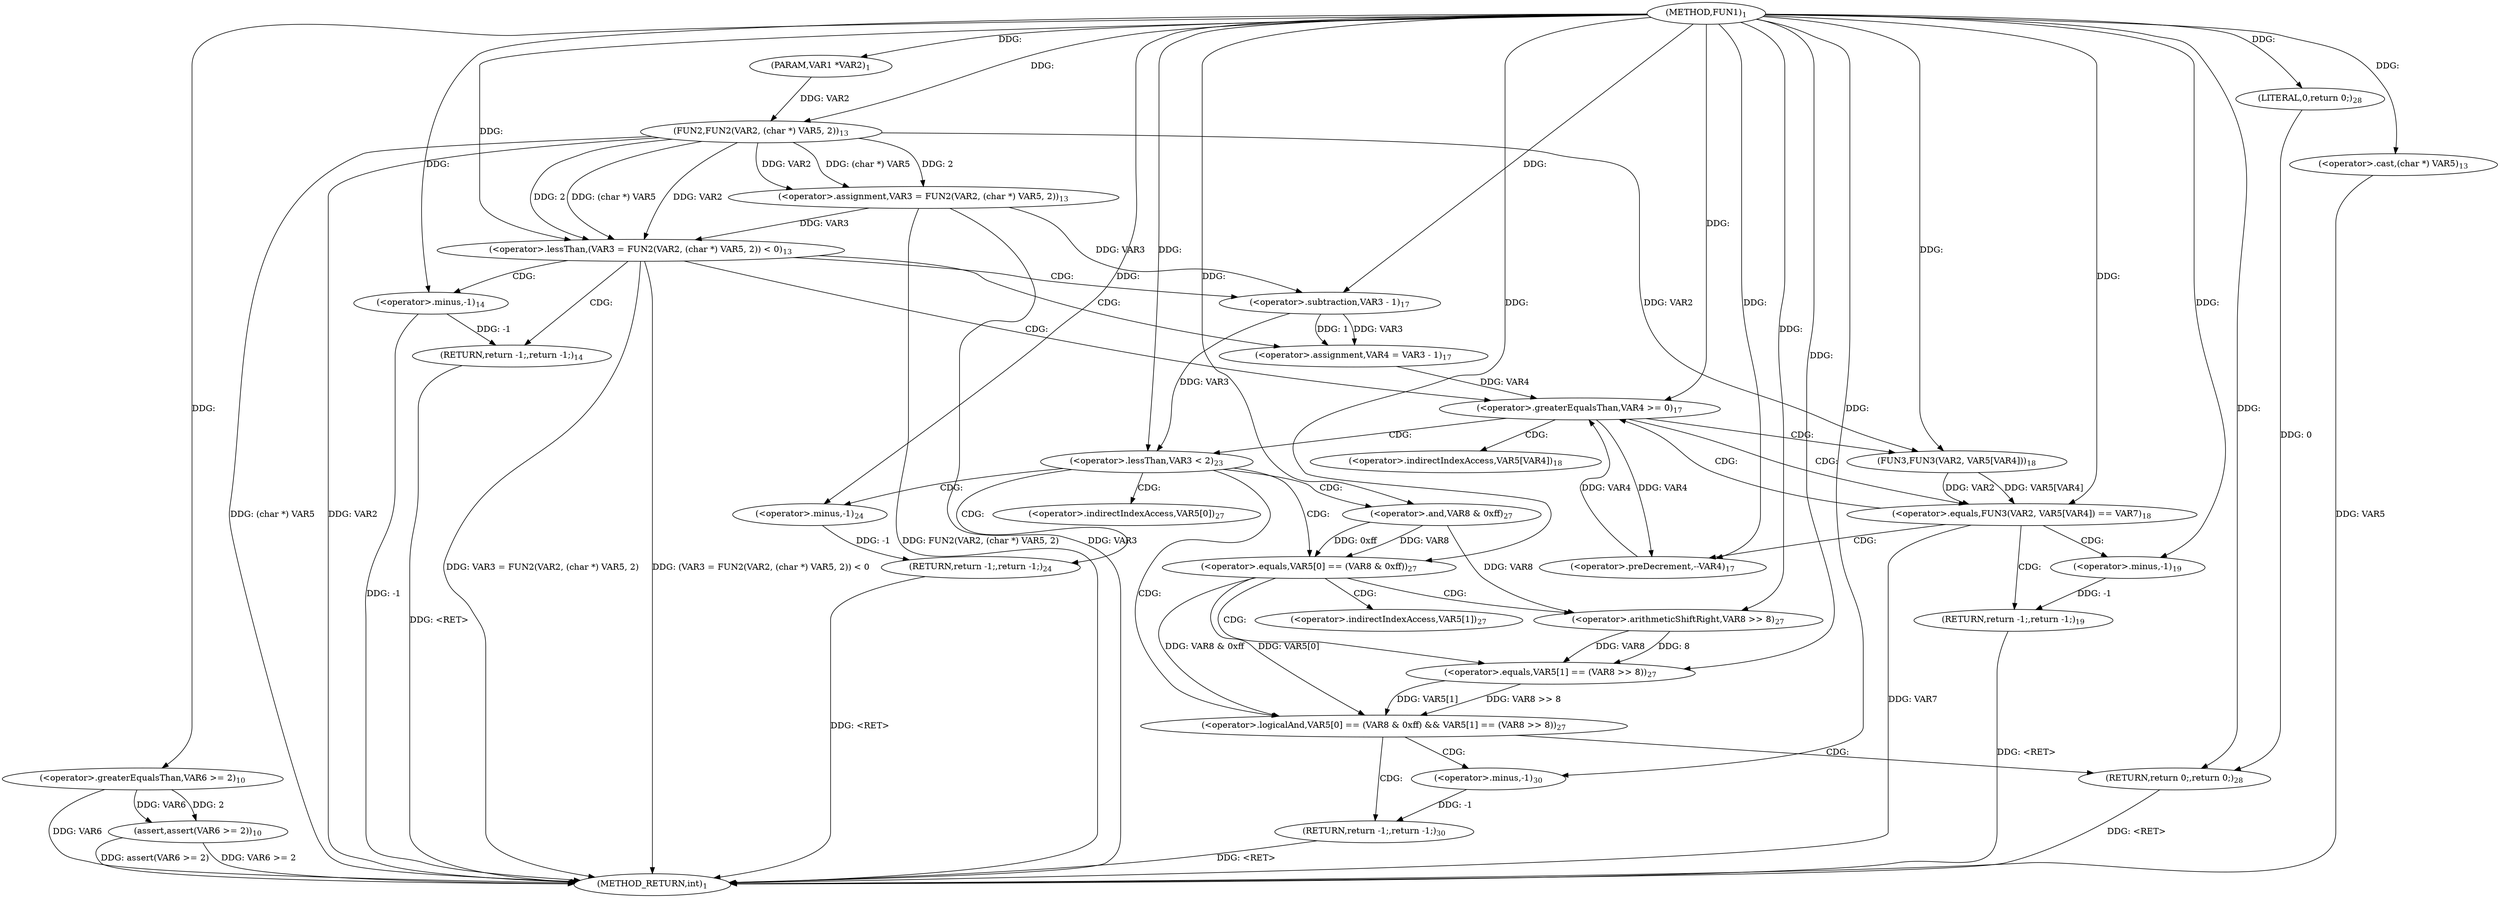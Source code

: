 digraph "FUN1" {  
"8" [label = <(METHOD,FUN1)<SUB>1</SUB>> ]
"88" [label = <(METHOD_RETURN,int)<SUB>1</SUB>> ]
"9" [label = <(PARAM,VAR1 *VAR2)<SUB>1</SUB>> ]
"14" [label = <(assert,assert(VAR6 &gt;= 2))<SUB>10</SUB>> ]
"85" [label = <(RETURN,return -1;,return -1;)<SUB>30</SUB>> ]
"19" [label = <(&lt;operator&gt;.lessThan,(VAR3 = FUN2(VAR2, (char *) VAR5, 2)) &lt; 0)<SUB>13</SUB>> ]
"40" [label = <(&lt;operator&gt;.greaterEqualsThan,VAR4 &gt;= 0)<SUB>17</SUB>> ]
"43" [label = <(&lt;operator&gt;.preDecrement,--VAR4)<SUB>17</SUB>> ]
"59" [label = <(&lt;operator&gt;.lessThan,VAR3 &lt; 2)<SUB>23</SUB>> ]
"67" [label = <(&lt;operator&gt;.logicalAnd,VAR5[0] == (VAR8 &amp; 0xff) &amp;&amp; VAR5[1] == (VAR8 &gt;&gt; 8))<SUB>27</SUB>> ]
"86" [label = <(&lt;operator&gt;.minus,-1)<SUB>30</SUB>> ]
"15" [label = <(&lt;operator&gt;.greaterEqualsThan,VAR6 &gt;= 2)<SUB>10</SUB>> ]
"30" [label = <(RETURN,return -1;,return -1;)<SUB>14</SUB>> ]
"35" [label = <(&lt;operator&gt;.assignment,VAR4 = VAR3 - 1)<SUB>17</SUB>> ]
"63" [label = <(RETURN,return -1;,return -1;)<SUB>24</SUB>> ]
"83" [label = <(RETURN,return 0;,return 0;)<SUB>28</SUB>> ]
"20" [label = <(&lt;operator&gt;.assignment,VAR3 = FUN2(VAR2, (char *) VAR5, 2))<SUB>13</SUB>> ]
"31" [label = <(&lt;operator&gt;.minus,-1)<SUB>14</SUB>> ]
"47" [label = <(&lt;operator&gt;.equals,FUN3(VAR2, VAR5[VAR4]) == VAR7)<SUB>18</SUB>> ]
"64" [label = <(&lt;operator&gt;.minus,-1)<SUB>24</SUB>> ]
"68" [label = <(&lt;operator&gt;.equals,VAR5[0] == (VAR8 &amp; 0xff))<SUB>27</SUB>> ]
"75" [label = <(&lt;operator&gt;.equals,VAR5[1] == (VAR8 &gt;&gt; 8))<SUB>27</SUB>> ]
"84" [label = <(LITERAL,0,return 0;)<SUB>28</SUB>> ]
"22" [label = <(FUN2,FUN2(VAR2, (char *) VAR5, 2))<SUB>13</SUB>> ]
"37" [label = <(&lt;operator&gt;.subtraction,VAR3 - 1)<SUB>17</SUB>> ]
"55" [label = <(RETURN,return -1;,return -1;)<SUB>19</SUB>> ]
"72" [label = <(&lt;operator&gt;.and,VAR8 &amp; 0xff)<SUB>27</SUB>> ]
"79" [label = <(&lt;operator&gt;.arithmeticShiftRight,VAR8 &gt;&gt; 8)<SUB>27</SUB>> ]
"24" [label = <(&lt;operator&gt;.cast,(char *) VAR5)<SUB>13</SUB>> ]
"48" [label = <(FUN3,FUN3(VAR2, VAR5[VAR4]))<SUB>18</SUB>> ]
"56" [label = <(&lt;operator&gt;.minus,-1)<SUB>19</SUB>> ]
"69" [label = <(&lt;operator&gt;.indirectIndexAccess,VAR5[0])<SUB>27</SUB>> ]
"76" [label = <(&lt;operator&gt;.indirectIndexAccess,VAR5[1])<SUB>27</SUB>> ]
"50" [label = <(&lt;operator&gt;.indirectIndexAccess,VAR5[VAR4])<SUB>18</SUB>> ]
  "85" -> "88"  [ label = "DDG: &lt;RET&gt;"] 
  "83" -> "88"  [ label = "DDG: &lt;RET&gt;"] 
  "63" -> "88"  [ label = "DDG: &lt;RET&gt;"] 
  "55" -> "88"  [ label = "DDG: &lt;RET&gt;"] 
  "30" -> "88"  [ label = "DDG: &lt;RET&gt;"] 
  "14" -> "88"  [ label = "DDG: VAR6 &gt;= 2"] 
  "14" -> "88"  [ label = "DDG: assert(VAR6 &gt;= 2)"] 
  "20" -> "88"  [ label = "DDG: VAR3"] 
  "22" -> "88"  [ label = "DDG: VAR2"] 
  "24" -> "88"  [ label = "DDG: VAR5"] 
  "22" -> "88"  [ label = "DDG: (char *) VAR5"] 
  "20" -> "88"  [ label = "DDG: FUN2(VAR2, (char *) VAR5, 2)"] 
  "19" -> "88"  [ label = "DDG: VAR3 = FUN2(VAR2, (char *) VAR5, 2)"] 
  "19" -> "88"  [ label = "DDG: (VAR3 = FUN2(VAR2, (char *) VAR5, 2)) &lt; 0"] 
  "31" -> "88"  [ label = "DDG: -1"] 
  "47" -> "88"  [ label = "DDG: VAR7"] 
  "15" -> "88"  [ label = "DDG: VAR6"] 
  "8" -> "9"  [ label = "DDG: "] 
  "86" -> "85"  [ label = "DDG: -1"] 
  "15" -> "14"  [ label = "DDG: VAR6"] 
  "15" -> "14"  [ label = "DDG: 2"] 
  "8" -> "15"  [ label = "DDG: "] 
  "20" -> "19"  [ label = "DDG: VAR3"] 
  "22" -> "19"  [ label = "DDG: VAR2"] 
  "22" -> "19"  [ label = "DDG: (char *) VAR5"] 
  "22" -> "19"  [ label = "DDG: 2"] 
  "8" -> "19"  [ label = "DDG: "] 
  "31" -> "30"  [ label = "DDG: -1"] 
  "37" -> "35"  [ label = "DDG: VAR3"] 
  "37" -> "35"  [ label = "DDG: 1"] 
  "35" -> "40"  [ label = "DDG: VAR4"] 
  "43" -> "40"  [ label = "DDG: VAR4"] 
  "8" -> "40"  [ label = "DDG: "] 
  "40" -> "43"  [ label = "DDG: VAR4"] 
  "8" -> "43"  [ label = "DDG: "] 
  "37" -> "59"  [ label = "DDG: VAR3"] 
  "8" -> "59"  [ label = "DDG: "] 
  "64" -> "63"  [ label = "DDG: -1"] 
  "68" -> "67"  [ label = "DDG: VAR5[0]"] 
  "68" -> "67"  [ label = "DDG: VAR8 &amp; 0xff"] 
  "75" -> "67"  [ label = "DDG: VAR5[1]"] 
  "75" -> "67"  [ label = "DDG: VAR8 &gt;&gt; 8"] 
  "84" -> "83"  [ label = "DDG: 0"] 
  "8" -> "83"  [ label = "DDG: "] 
  "8" -> "86"  [ label = "DDG: "] 
  "22" -> "20"  [ label = "DDG: VAR2"] 
  "22" -> "20"  [ label = "DDG: (char *) VAR5"] 
  "22" -> "20"  [ label = "DDG: 2"] 
  "8" -> "68"  [ label = "DDG: "] 
  "72" -> "68"  [ label = "DDG: VAR8"] 
  "72" -> "68"  [ label = "DDG: 0xff"] 
  "8" -> "75"  [ label = "DDG: "] 
  "79" -> "75"  [ label = "DDG: VAR8"] 
  "79" -> "75"  [ label = "DDG: 8"] 
  "8" -> "84"  [ label = "DDG: "] 
  "9" -> "22"  [ label = "DDG: VAR2"] 
  "8" -> "22"  [ label = "DDG: "] 
  "8" -> "31"  [ label = "DDG: "] 
  "20" -> "37"  [ label = "DDG: VAR3"] 
  "8" -> "37"  [ label = "DDG: "] 
  "48" -> "47"  [ label = "DDG: VAR2"] 
  "48" -> "47"  [ label = "DDG: VAR5[VAR4]"] 
  "8" -> "47"  [ label = "DDG: "] 
  "56" -> "55"  [ label = "DDG: -1"] 
  "8" -> "64"  [ label = "DDG: "] 
  "8" -> "72"  [ label = "DDG: "] 
  "72" -> "79"  [ label = "DDG: VAR8"] 
  "8" -> "79"  [ label = "DDG: "] 
  "8" -> "24"  [ label = "DDG: "] 
  "22" -> "48"  [ label = "DDG: VAR2"] 
  "8" -> "48"  [ label = "DDG: "] 
  "8" -> "56"  [ label = "DDG: "] 
  "19" -> "30"  [ label = "CDG: "] 
  "19" -> "37"  [ label = "CDG: "] 
  "19" -> "40"  [ label = "CDG: "] 
  "19" -> "35"  [ label = "CDG: "] 
  "19" -> "31"  [ label = "CDG: "] 
  "40" -> "47"  [ label = "CDG: "] 
  "40" -> "48"  [ label = "CDG: "] 
  "40" -> "50"  [ label = "CDG: "] 
  "40" -> "59"  [ label = "CDG: "] 
  "59" -> "68"  [ label = "CDG: "] 
  "59" -> "64"  [ label = "CDG: "] 
  "59" -> "72"  [ label = "CDG: "] 
  "59" -> "69"  [ label = "CDG: "] 
  "59" -> "67"  [ label = "CDG: "] 
  "59" -> "63"  [ label = "CDG: "] 
  "67" -> "85"  [ label = "CDG: "] 
  "67" -> "83"  [ label = "CDG: "] 
  "67" -> "86"  [ label = "CDG: "] 
  "68" -> "75"  [ label = "CDG: "] 
  "68" -> "76"  [ label = "CDG: "] 
  "68" -> "79"  [ label = "CDG: "] 
  "47" -> "56"  [ label = "CDG: "] 
  "47" -> "40"  [ label = "CDG: "] 
  "47" -> "43"  [ label = "CDG: "] 
  "47" -> "55"  [ label = "CDG: "] 
}
